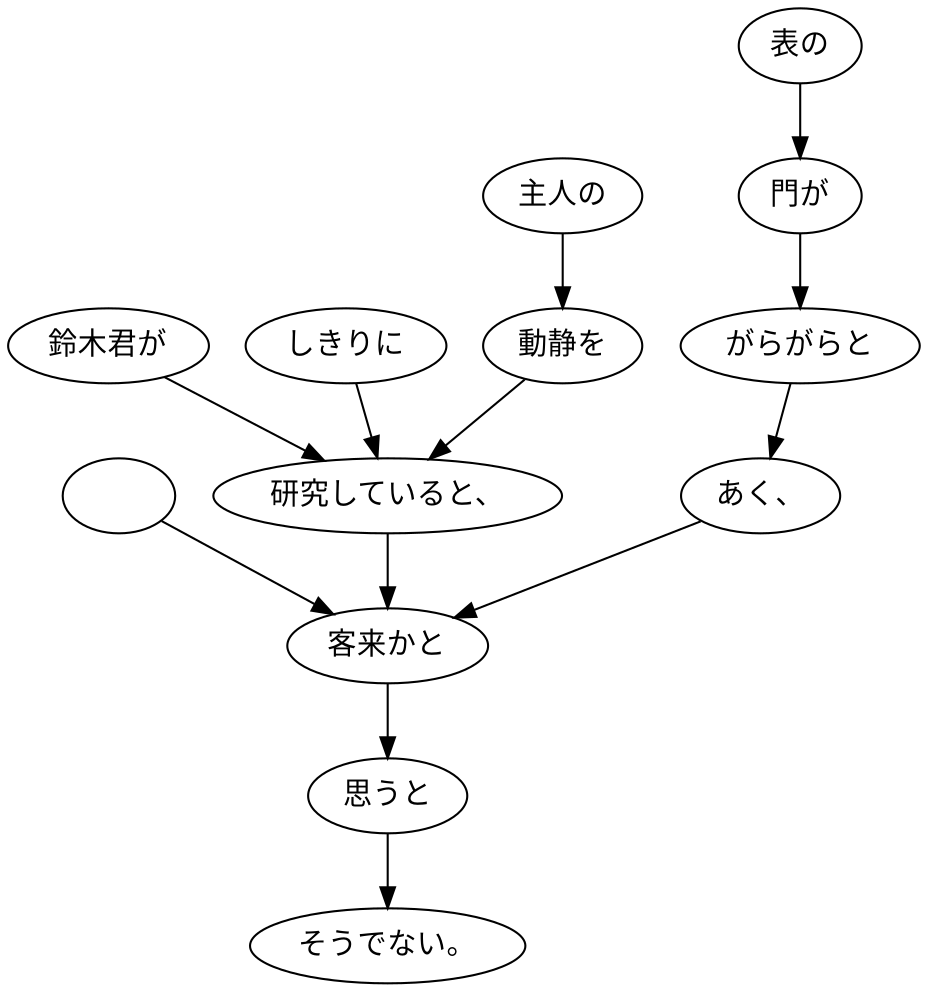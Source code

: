 digraph graph5321 {
	node0 [label="　"];
	node1 [label="鈴木君が"];
	node2 [label="しきりに"];
	node3 [label="主人の"];
	node4 [label="動静を"];
	node5 [label="研究していると、"];
	node6 [label="表の"];
	node7 [label="門が"];
	node8 [label="がらがらと"];
	node9 [label="あく、"];
	node10 [label="客来かと"];
	node11 [label="思うと"];
	node12 [label="そうでない。"];
	node0 -> node10;
	node1 -> node5;
	node2 -> node5;
	node3 -> node4;
	node4 -> node5;
	node5 -> node10;
	node6 -> node7;
	node7 -> node8;
	node8 -> node9;
	node9 -> node10;
	node10 -> node11;
	node11 -> node12;
}
